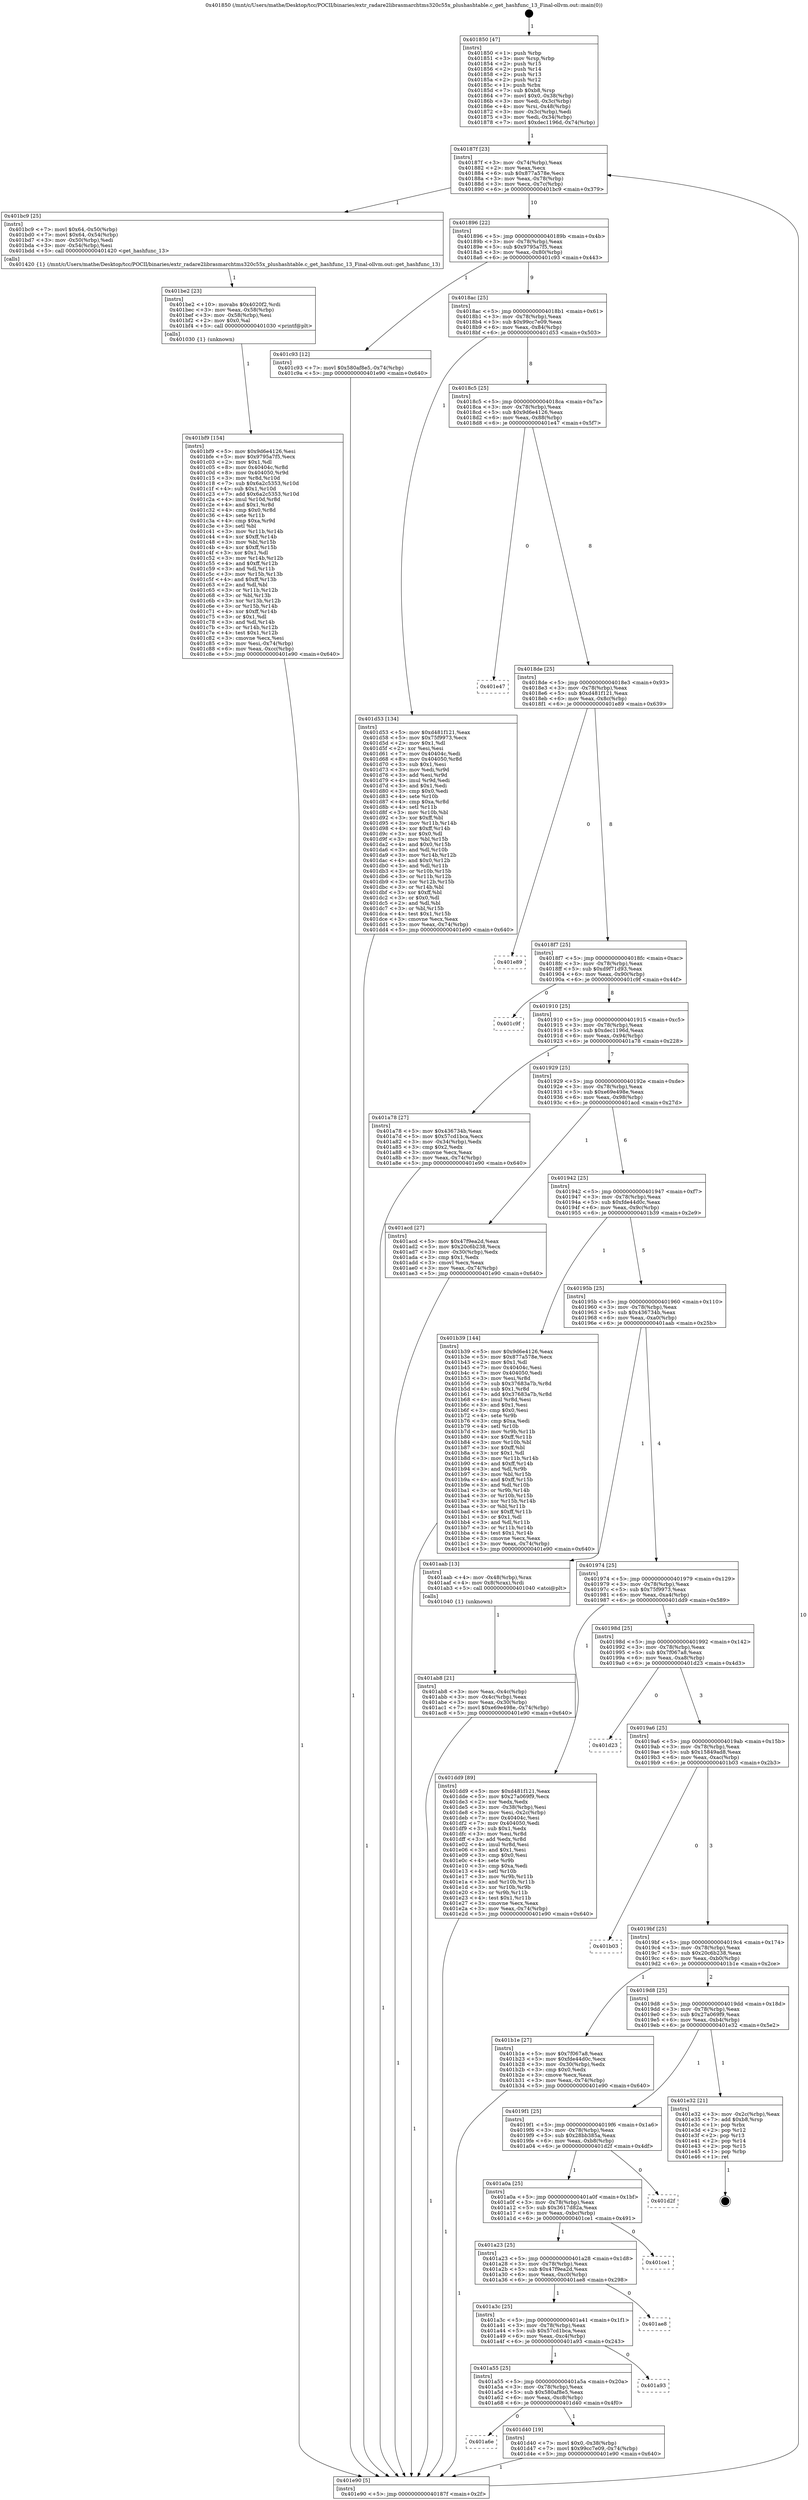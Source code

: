 digraph "0x401850" {
  label = "0x401850 (/mnt/c/Users/mathe/Desktop/tcc/POCII/binaries/extr_radare2librasmarchtms320c55x_plushashtable.c_get_hashfunc_13_Final-ollvm.out::main(0))"
  labelloc = "t"
  node[shape=record]

  Entry [label="",width=0.3,height=0.3,shape=circle,fillcolor=black,style=filled]
  "0x40187f" [label="{
     0x40187f [23]\l
     | [instrs]\l
     &nbsp;&nbsp;0x40187f \<+3\>: mov -0x74(%rbp),%eax\l
     &nbsp;&nbsp;0x401882 \<+2\>: mov %eax,%ecx\l
     &nbsp;&nbsp;0x401884 \<+6\>: sub $0x877a578e,%ecx\l
     &nbsp;&nbsp;0x40188a \<+3\>: mov %eax,-0x78(%rbp)\l
     &nbsp;&nbsp;0x40188d \<+3\>: mov %ecx,-0x7c(%rbp)\l
     &nbsp;&nbsp;0x401890 \<+6\>: je 0000000000401bc9 \<main+0x379\>\l
  }"]
  "0x401bc9" [label="{
     0x401bc9 [25]\l
     | [instrs]\l
     &nbsp;&nbsp;0x401bc9 \<+7\>: movl $0x64,-0x50(%rbp)\l
     &nbsp;&nbsp;0x401bd0 \<+7\>: movl $0x64,-0x54(%rbp)\l
     &nbsp;&nbsp;0x401bd7 \<+3\>: mov -0x50(%rbp),%edi\l
     &nbsp;&nbsp;0x401bda \<+3\>: mov -0x54(%rbp),%esi\l
     &nbsp;&nbsp;0x401bdd \<+5\>: call 0000000000401420 \<get_hashfunc_13\>\l
     | [calls]\l
     &nbsp;&nbsp;0x401420 \{1\} (/mnt/c/Users/mathe/Desktop/tcc/POCII/binaries/extr_radare2librasmarchtms320c55x_plushashtable.c_get_hashfunc_13_Final-ollvm.out::get_hashfunc_13)\l
  }"]
  "0x401896" [label="{
     0x401896 [22]\l
     | [instrs]\l
     &nbsp;&nbsp;0x401896 \<+5\>: jmp 000000000040189b \<main+0x4b\>\l
     &nbsp;&nbsp;0x40189b \<+3\>: mov -0x78(%rbp),%eax\l
     &nbsp;&nbsp;0x40189e \<+5\>: sub $0x9795a7f5,%eax\l
     &nbsp;&nbsp;0x4018a3 \<+3\>: mov %eax,-0x80(%rbp)\l
     &nbsp;&nbsp;0x4018a6 \<+6\>: je 0000000000401c93 \<main+0x443\>\l
  }"]
  Exit [label="",width=0.3,height=0.3,shape=circle,fillcolor=black,style=filled,peripheries=2]
  "0x401c93" [label="{
     0x401c93 [12]\l
     | [instrs]\l
     &nbsp;&nbsp;0x401c93 \<+7\>: movl $0x580af8e5,-0x74(%rbp)\l
     &nbsp;&nbsp;0x401c9a \<+5\>: jmp 0000000000401e90 \<main+0x640\>\l
  }"]
  "0x4018ac" [label="{
     0x4018ac [25]\l
     | [instrs]\l
     &nbsp;&nbsp;0x4018ac \<+5\>: jmp 00000000004018b1 \<main+0x61\>\l
     &nbsp;&nbsp;0x4018b1 \<+3\>: mov -0x78(%rbp),%eax\l
     &nbsp;&nbsp;0x4018b4 \<+5\>: sub $0x99cc7e09,%eax\l
     &nbsp;&nbsp;0x4018b9 \<+6\>: mov %eax,-0x84(%rbp)\l
     &nbsp;&nbsp;0x4018bf \<+6\>: je 0000000000401d53 \<main+0x503\>\l
  }"]
  "0x401a6e" [label="{
     0x401a6e\l
  }", style=dashed]
  "0x401d53" [label="{
     0x401d53 [134]\l
     | [instrs]\l
     &nbsp;&nbsp;0x401d53 \<+5\>: mov $0xd481f121,%eax\l
     &nbsp;&nbsp;0x401d58 \<+5\>: mov $0x75f9973,%ecx\l
     &nbsp;&nbsp;0x401d5d \<+2\>: mov $0x1,%dl\l
     &nbsp;&nbsp;0x401d5f \<+2\>: xor %esi,%esi\l
     &nbsp;&nbsp;0x401d61 \<+7\>: mov 0x40404c,%edi\l
     &nbsp;&nbsp;0x401d68 \<+8\>: mov 0x404050,%r8d\l
     &nbsp;&nbsp;0x401d70 \<+3\>: sub $0x1,%esi\l
     &nbsp;&nbsp;0x401d73 \<+3\>: mov %edi,%r9d\l
     &nbsp;&nbsp;0x401d76 \<+3\>: add %esi,%r9d\l
     &nbsp;&nbsp;0x401d79 \<+4\>: imul %r9d,%edi\l
     &nbsp;&nbsp;0x401d7d \<+3\>: and $0x1,%edi\l
     &nbsp;&nbsp;0x401d80 \<+3\>: cmp $0x0,%edi\l
     &nbsp;&nbsp;0x401d83 \<+4\>: sete %r10b\l
     &nbsp;&nbsp;0x401d87 \<+4\>: cmp $0xa,%r8d\l
     &nbsp;&nbsp;0x401d8b \<+4\>: setl %r11b\l
     &nbsp;&nbsp;0x401d8f \<+3\>: mov %r10b,%bl\l
     &nbsp;&nbsp;0x401d92 \<+3\>: xor $0xff,%bl\l
     &nbsp;&nbsp;0x401d95 \<+3\>: mov %r11b,%r14b\l
     &nbsp;&nbsp;0x401d98 \<+4\>: xor $0xff,%r14b\l
     &nbsp;&nbsp;0x401d9c \<+3\>: xor $0x0,%dl\l
     &nbsp;&nbsp;0x401d9f \<+3\>: mov %bl,%r15b\l
     &nbsp;&nbsp;0x401da2 \<+4\>: and $0x0,%r15b\l
     &nbsp;&nbsp;0x401da6 \<+3\>: and %dl,%r10b\l
     &nbsp;&nbsp;0x401da9 \<+3\>: mov %r14b,%r12b\l
     &nbsp;&nbsp;0x401dac \<+4\>: and $0x0,%r12b\l
     &nbsp;&nbsp;0x401db0 \<+3\>: and %dl,%r11b\l
     &nbsp;&nbsp;0x401db3 \<+3\>: or %r10b,%r15b\l
     &nbsp;&nbsp;0x401db6 \<+3\>: or %r11b,%r12b\l
     &nbsp;&nbsp;0x401db9 \<+3\>: xor %r12b,%r15b\l
     &nbsp;&nbsp;0x401dbc \<+3\>: or %r14b,%bl\l
     &nbsp;&nbsp;0x401dbf \<+3\>: xor $0xff,%bl\l
     &nbsp;&nbsp;0x401dc2 \<+3\>: or $0x0,%dl\l
     &nbsp;&nbsp;0x401dc5 \<+2\>: and %dl,%bl\l
     &nbsp;&nbsp;0x401dc7 \<+3\>: or %bl,%r15b\l
     &nbsp;&nbsp;0x401dca \<+4\>: test $0x1,%r15b\l
     &nbsp;&nbsp;0x401dce \<+3\>: cmovne %ecx,%eax\l
     &nbsp;&nbsp;0x401dd1 \<+3\>: mov %eax,-0x74(%rbp)\l
     &nbsp;&nbsp;0x401dd4 \<+5\>: jmp 0000000000401e90 \<main+0x640\>\l
  }"]
  "0x4018c5" [label="{
     0x4018c5 [25]\l
     | [instrs]\l
     &nbsp;&nbsp;0x4018c5 \<+5\>: jmp 00000000004018ca \<main+0x7a\>\l
     &nbsp;&nbsp;0x4018ca \<+3\>: mov -0x78(%rbp),%eax\l
     &nbsp;&nbsp;0x4018cd \<+5\>: sub $0x9d6e4126,%eax\l
     &nbsp;&nbsp;0x4018d2 \<+6\>: mov %eax,-0x88(%rbp)\l
     &nbsp;&nbsp;0x4018d8 \<+6\>: je 0000000000401e47 \<main+0x5f7\>\l
  }"]
  "0x401d40" [label="{
     0x401d40 [19]\l
     | [instrs]\l
     &nbsp;&nbsp;0x401d40 \<+7\>: movl $0x0,-0x38(%rbp)\l
     &nbsp;&nbsp;0x401d47 \<+7\>: movl $0x99cc7e09,-0x74(%rbp)\l
     &nbsp;&nbsp;0x401d4e \<+5\>: jmp 0000000000401e90 \<main+0x640\>\l
  }"]
  "0x401e47" [label="{
     0x401e47\l
  }", style=dashed]
  "0x4018de" [label="{
     0x4018de [25]\l
     | [instrs]\l
     &nbsp;&nbsp;0x4018de \<+5\>: jmp 00000000004018e3 \<main+0x93\>\l
     &nbsp;&nbsp;0x4018e3 \<+3\>: mov -0x78(%rbp),%eax\l
     &nbsp;&nbsp;0x4018e6 \<+5\>: sub $0xd481f121,%eax\l
     &nbsp;&nbsp;0x4018eb \<+6\>: mov %eax,-0x8c(%rbp)\l
     &nbsp;&nbsp;0x4018f1 \<+6\>: je 0000000000401e89 \<main+0x639\>\l
  }"]
  "0x401a55" [label="{
     0x401a55 [25]\l
     | [instrs]\l
     &nbsp;&nbsp;0x401a55 \<+5\>: jmp 0000000000401a5a \<main+0x20a\>\l
     &nbsp;&nbsp;0x401a5a \<+3\>: mov -0x78(%rbp),%eax\l
     &nbsp;&nbsp;0x401a5d \<+5\>: sub $0x580af8e5,%eax\l
     &nbsp;&nbsp;0x401a62 \<+6\>: mov %eax,-0xc8(%rbp)\l
     &nbsp;&nbsp;0x401a68 \<+6\>: je 0000000000401d40 \<main+0x4f0\>\l
  }"]
  "0x401e89" [label="{
     0x401e89\l
  }", style=dashed]
  "0x4018f7" [label="{
     0x4018f7 [25]\l
     | [instrs]\l
     &nbsp;&nbsp;0x4018f7 \<+5\>: jmp 00000000004018fc \<main+0xac\>\l
     &nbsp;&nbsp;0x4018fc \<+3\>: mov -0x78(%rbp),%eax\l
     &nbsp;&nbsp;0x4018ff \<+5\>: sub $0xd9f71d93,%eax\l
     &nbsp;&nbsp;0x401904 \<+6\>: mov %eax,-0x90(%rbp)\l
     &nbsp;&nbsp;0x40190a \<+6\>: je 0000000000401c9f \<main+0x44f\>\l
  }"]
  "0x401a93" [label="{
     0x401a93\l
  }", style=dashed]
  "0x401c9f" [label="{
     0x401c9f\l
  }", style=dashed]
  "0x401910" [label="{
     0x401910 [25]\l
     | [instrs]\l
     &nbsp;&nbsp;0x401910 \<+5\>: jmp 0000000000401915 \<main+0xc5\>\l
     &nbsp;&nbsp;0x401915 \<+3\>: mov -0x78(%rbp),%eax\l
     &nbsp;&nbsp;0x401918 \<+5\>: sub $0xdec1196d,%eax\l
     &nbsp;&nbsp;0x40191d \<+6\>: mov %eax,-0x94(%rbp)\l
     &nbsp;&nbsp;0x401923 \<+6\>: je 0000000000401a78 \<main+0x228\>\l
  }"]
  "0x401a3c" [label="{
     0x401a3c [25]\l
     | [instrs]\l
     &nbsp;&nbsp;0x401a3c \<+5\>: jmp 0000000000401a41 \<main+0x1f1\>\l
     &nbsp;&nbsp;0x401a41 \<+3\>: mov -0x78(%rbp),%eax\l
     &nbsp;&nbsp;0x401a44 \<+5\>: sub $0x57cd1bca,%eax\l
     &nbsp;&nbsp;0x401a49 \<+6\>: mov %eax,-0xc4(%rbp)\l
     &nbsp;&nbsp;0x401a4f \<+6\>: je 0000000000401a93 \<main+0x243\>\l
  }"]
  "0x401a78" [label="{
     0x401a78 [27]\l
     | [instrs]\l
     &nbsp;&nbsp;0x401a78 \<+5\>: mov $0x436734b,%eax\l
     &nbsp;&nbsp;0x401a7d \<+5\>: mov $0x57cd1bca,%ecx\l
     &nbsp;&nbsp;0x401a82 \<+3\>: mov -0x34(%rbp),%edx\l
     &nbsp;&nbsp;0x401a85 \<+3\>: cmp $0x2,%edx\l
     &nbsp;&nbsp;0x401a88 \<+3\>: cmovne %ecx,%eax\l
     &nbsp;&nbsp;0x401a8b \<+3\>: mov %eax,-0x74(%rbp)\l
     &nbsp;&nbsp;0x401a8e \<+5\>: jmp 0000000000401e90 \<main+0x640\>\l
  }"]
  "0x401929" [label="{
     0x401929 [25]\l
     | [instrs]\l
     &nbsp;&nbsp;0x401929 \<+5\>: jmp 000000000040192e \<main+0xde\>\l
     &nbsp;&nbsp;0x40192e \<+3\>: mov -0x78(%rbp),%eax\l
     &nbsp;&nbsp;0x401931 \<+5\>: sub $0xe69e498e,%eax\l
     &nbsp;&nbsp;0x401936 \<+6\>: mov %eax,-0x98(%rbp)\l
     &nbsp;&nbsp;0x40193c \<+6\>: je 0000000000401acd \<main+0x27d\>\l
  }"]
  "0x401e90" [label="{
     0x401e90 [5]\l
     | [instrs]\l
     &nbsp;&nbsp;0x401e90 \<+5\>: jmp 000000000040187f \<main+0x2f\>\l
  }"]
  "0x401850" [label="{
     0x401850 [47]\l
     | [instrs]\l
     &nbsp;&nbsp;0x401850 \<+1\>: push %rbp\l
     &nbsp;&nbsp;0x401851 \<+3\>: mov %rsp,%rbp\l
     &nbsp;&nbsp;0x401854 \<+2\>: push %r15\l
     &nbsp;&nbsp;0x401856 \<+2\>: push %r14\l
     &nbsp;&nbsp;0x401858 \<+2\>: push %r13\l
     &nbsp;&nbsp;0x40185a \<+2\>: push %r12\l
     &nbsp;&nbsp;0x40185c \<+1\>: push %rbx\l
     &nbsp;&nbsp;0x40185d \<+7\>: sub $0xb8,%rsp\l
     &nbsp;&nbsp;0x401864 \<+7\>: movl $0x0,-0x38(%rbp)\l
     &nbsp;&nbsp;0x40186b \<+3\>: mov %edi,-0x3c(%rbp)\l
     &nbsp;&nbsp;0x40186e \<+4\>: mov %rsi,-0x48(%rbp)\l
     &nbsp;&nbsp;0x401872 \<+3\>: mov -0x3c(%rbp),%edi\l
     &nbsp;&nbsp;0x401875 \<+3\>: mov %edi,-0x34(%rbp)\l
     &nbsp;&nbsp;0x401878 \<+7\>: movl $0xdec1196d,-0x74(%rbp)\l
  }"]
  "0x401ae8" [label="{
     0x401ae8\l
  }", style=dashed]
  "0x401acd" [label="{
     0x401acd [27]\l
     | [instrs]\l
     &nbsp;&nbsp;0x401acd \<+5\>: mov $0x47f9ea2d,%eax\l
     &nbsp;&nbsp;0x401ad2 \<+5\>: mov $0x20c6b238,%ecx\l
     &nbsp;&nbsp;0x401ad7 \<+3\>: mov -0x30(%rbp),%edx\l
     &nbsp;&nbsp;0x401ada \<+3\>: cmp $0x1,%edx\l
     &nbsp;&nbsp;0x401add \<+3\>: cmovl %ecx,%eax\l
     &nbsp;&nbsp;0x401ae0 \<+3\>: mov %eax,-0x74(%rbp)\l
     &nbsp;&nbsp;0x401ae3 \<+5\>: jmp 0000000000401e90 \<main+0x640\>\l
  }"]
  "0x401942" [label="{
     0x401942 [25]\l
     | [instrs]\l
     &nbsp;&nbsp;0x401942 \<+5\>: jmp 0000000000401947 \<main+0xf7\>\l
     &nbsp;&nbsp;0x401947 \<+3\>: mov -0x78(%rbp),%eax\l
     &nbsp;&nbsp;0x40194a \<+5\>: sub $0xfde44d0c,%eax\l
     &nbsp;&nbsp;0x40194f \<+6\>: mov %eax,-0x9c(%rbp)\l
     &nbsp;&nbsp;0x401955 \<+6\>: je 0000000000401b39 \<main+0x2e9\>\l
  }"]
  "0x401a23" [label="{
     0x401a23 [25]\l
     | [instrs]\l
     &nbsp;&nbsp;0x401a23 \<+5\>: jmp 0000000000401a28 \<main+0x1d8\>\l
     &nbsp;&nbsp;0x401a28 \<+3\>: mov -0x78(%rbp),%eax\l
     &nbsp;&nbsp;0x401a2b \<+5\>: sub $0x47f9ea2d,%eax\l
     &nbsp;&nbsp;0x401a30 \<+6\>: mov %eax,-0xc0(%rbp)\l
     &nbsp;&nbsp;0x401a36 \<+6\>: je 0000000000401ae8 \<main+0x298\>\l
  }"]
  "0x401b39" [label="{
     0x401b39 [144]\l
     | [instrs]\l
     &nbsp;&nbsp;0x401b39 \<+5\>: mov $0x9d6e4126,%eax\l
     &nbsp;&nbsp;0x401b3e \<+5\>: mov $0x877a578e,%ecx\l
     &nbsp;&nbsp;0x401b43 \<+2\>: mov $0x1,%dl\l
     &nbsp;&nbsp;0x401b45 \<+7\>: mov 0x40404c,%esi\l
     &nbsp;&nbsp;0x401b4c \<+7\>: mov 0x404050,%edi\l
     &nbsp;&nbsp;0x401b53 \<+3\>: mov %esi,%r8d\l
     &nbsp;&nbsp;0x401b56 \<+7\>: sub $0x37683a7b,%r8d\l
     &nbsp;&nbsp;0x401b5d \<+4\>: sub $0x1,%r8d\l
     &nbsp;&nbsp;0x401b61 \<+7\>: add $0x37683a7b,%r8d\l
     &nbsp;&nbsp;0x401b68 \<+4\>: imul %r8d,%esi\l
     &nbsp;&nbsp;0x401b6c \<+3\>: and $0x1,%esi\l
     &nbsp;&nbsp;0x401b6f \<+3\>: cmp $0x0,%esi\l
     &nbsp;&nbsp;0x401b72 \<+4\>: sete %r9b\l
     &nbsp;&nbsp;0x401b76 \<+3\>: cmp $0xa,%edi\l
     &nbsp;&nbsp;0x401b79 \<+4\>: setl %r10b\l
     &nbsp;&nbsp;0x401b7d \<+3\>: mov %r9b,%r11b\l
     &nbsp;&nbsp;0x401b80 \<+4\>: xor $0xff,%r11b\l
     &nbsp;&nbsp;0x401b84 \<+3\>: mov %r10b,%bl\l
     &nbsp;&nbsp;0x401b87 \<+3\>: xor $0xff,%bl\l
     &nbsp;&nbsp;0x401b8a \<+3\>: xor $0x1,%dl\l
     &nbsp;&nbsp;0x401b8d \<+3\>: mov %r11b,%r14b\l
     &nbsp;&nbsp;0x401b90 \<+4\>: and $0xff,%r14b\l
     &nbsp;&nbsp;0x401b94 \<+3\>: and %dl,%r9b\l
     &nbsp;&nbsp;0x401b97 \<+3\>: mov %bl,%r15b\l
     &nbsp;&nbsp;0x401b9a \<+4\>: and $0xff,%r15b\l
     &nbsp;&nbsp;0x401b9e \<+3\>: and %dl,%r10b\l
     &nbsp;&nbsp;0x401ba1 \<+3\>: or %r9b,%r14b\l
     &nbsp;&nbsp;0x401ba4 \<+3\>: or %r10b,%r15b\l
     &nbsp;&nbsp;0x401ba7 \<+3\>: xor %r15b,%r14b\l
     &nbsp;&nbsp;0x401baa \<+3\>: or %bl,%r11b\l
     &nbsp;&nbsp;0x401bad \<+4\>: xor $0xff,%r11b\l
     &nbsp;&nbsp;0x401bb1 \<+3\>: or $0x1,%dl\l
     &nbsp;&nbsp;0x401bb4 \<+3\>: and %dl,%r11b\l
     &nbsp;&nbsp;0x401bb7 \<+3\>: or %r11b,%r14b\l
     &nbsp;&nbsp;0x401bba \<+4\>: test $0x1,%r14b\l
     &nbsp;&nbsp;0x401bbe \<+3\>: cmovne %ecx,%eax\l
     &nbsp;&nbsp;0x401bc1 \<+3\>: mov %eax,-0x74(%rbp)\l
     &nbsp;&nbsp;0x401bc4 \<+5\>: jmp 0000000000401e90 \<main+0x640\>\l
  }"]
  "0x40195b" [label="{
     0x40195b [25]\l
     | [instrs]\l
     &nbsp;&nbsp;0x40195b \<+5\>: jmp 0000000000401960 \<main+0x110\>\l
     &nbsp;&nbsp;0x401960 \<+3\>: mov -0x78(%rbp),%eax\l
     &nbsp;&nbsp;0x401963 \<+5\>: sub $0x436734b,%eax\l
     &nbsp;&nbsp;0x401968 \<+6\>: mov %eax,-0xa0(%rbp)\l
     &nbsp;&nbsp;0x40196e \<+6\>: je 0000000000401aab \<main+0x25b\>\l
  }"]
  "0x401ce1" [label="{
     0x401ce1\l
  }", style=dashed]
  "0x401aab" [label="{
     0x401aab [13]\l
     | [instrs]\l
     &nbsp;&nbsp;0x401aab \<+4\>: mov -0x48(%rbp),%rax\l
     &nbsp;&nbsp;0x401aaf \<+4\>: mov 0x8(%rax),%rdi\l
     &nbsp;&nbsp;0x401ab3 \<+5\>: call 0000000000401040 \<atoi@plt\>\l
     | [calls]\l
     &nbsp;&nbsp;0x401040 \{1\} (unknown)\l
  }"]
  "0x401974" [label="{
     0x401974 [25]\l
     | [instrs]\l
     &nbsp;&nbsp;0x401974 \<+5\>: jmp 0000000000401979 \<main+0x129\>\l
     &nbsp;&nbsp;0x401979 \<+3\>: mov -0x78(%rbp),%eax\l
     &nbsp;&nbsp;0x40197c \<+5\>: sub $0x75f9973,%eax\l
     &nbsp;&nbsp;0x401981 \<+6\>: mov %eax,-0xa4(%rbp)\l
     &nbsp;&nbsp;0x401987 \<+6\>: je 0000000000401dd9 \<main+0x589\>\l
  }"]
  "0x401ab8" [label="{
     0x401ab8 [21]\l
     | [instrs]\l
     &nbsp;&nbsp;0x401ab8 \<+3\>: mov %eax,-0x4c(%rbp)\l
     &nbsp;&nbsp;0x401abb \<+3\>: mov -0x4c(%rbp),%eax\l
     &nbsp;&nbsp;0x401abe \<+3\>: mov %eax,-0x30(%rbp)\l
     &nbsp;&nbsp;0x401ac1 \<+7\>: movl $0xe69e498e,-0x74(%rbp)\l
     &nbsp;&nbsp;0x401ac8 \<+5\>: jmp 0000000000401e90 \<main+0x640\>\l
  }"]
  "0x401a0a" [label="{
     0x401a0a [25]\l
     | [instrs]\l
     &nbsp;&nbsp;0x401a0a \<+5\>: jmp 0000000000401a0f \<main+0x1bf\>\l
     &nbsp;&nbsp;0x401a0f \<+3\>: mov -0x78(%rbp),%eax\l
     &nbsp;&nbsp;0x401a12 \<+5\>: sub $0x3617d82a,%eax\l
     &nbsp;&nbsp;0x401a17 \<+6\>: mov %eax,-0xbc(%rbp)\l
     &nbsp;&nbsp;0x401a1d \<+6\>: je 0000000000401ce1 \<main+0x491\>\l
  }"]
  "0x401dd9" [label="{
     0x401dd9 [89]\l
     | [instrs]\l
     &nbsp;&nbsp;0x401dd9 \<+5\>: mov $0xd481f121,%eax\l
     &nbsp;&nbsp;0x401dde \<+5\>: mov $0x27a069f9,%ecx\l
     &nbsp;&nbsp;0x401de3 \<+2\>: xor %edx,%edx\l
     &nbsp;&nbsp;0x401de5 \<+3\>: mov -0x38(%rbp),%esi\l
     &nbsp;&nbsp;0x401de8 \<+3\>: mov %esi,-0x2c(%rbp)\l
     &nbsp;&nbsp;0x401deb \<+7\>: mov 0x40404c,%esi\l
     &nbsp;&nbsp;0x401df2 \<+7\>: mov 0x404050,%edi\l
     &nbsp;&nbsp;0x401df9 \<+3\>: sub $0x1,%edx\l
     &nbsp;&nbsp;0x401dfc \<+3\>: mov %esi,%r8d\l
     &nbsp;&nbsp;0x401dff \<+3\>: add %edx,%r8d\l
     &nbsp;&nbsp;0x401e02 \<+4\>: imul %r8d,%esi\l
     &nbsp;&nbsp;0x401e06 \<+3\>: and $0x1,%esi\l
     &nbsp;&nbsp;0x401e09 \<+3\>: cmp $0x0,%esi\l
     &nbsp;&nbsp;0x401e0c \<+4\>: sete %r9b\l
     &nbsp;&nbsp;0x401e10 \<+3\>: cmp $0xa,%edi\l
     &nbsp;&nbsp;0x401e13 \<+4\>: setl %r10b\l
     &nbsp;&nbsp;0x401e17 \<+3\>: mov %r9b,%r11b\l
     &nbsp;&nbsp;0x401e1a \<+3\>: and %r10b,%r11b\l
     &nbsp;&nbsp;0x401e1d \<+3\>: xor %r10b,%r9b\l
     &nbsp;&nbsp;0x401e20 \<+3\>: or %r9b,%r11b\l
     &nbsp;&nbsp;0x401e23 \<+4\>: test $0x1,%r11b\l
     &nbsp;&nbsp;0x401e27 \<+3\>: cmovne %ecx,%eax\l
     &nbsp;&nbsp;0x401e2a \<+3\>: mov %eax,-0x74(%rbp)\l
     &nbsp;&nbsp;0x401e2d \<+5\>: jmp 0000000000401e90 \<main+0x640\>\l
  }"]
  "0x40198d" [label="{
     0x40198d [25]\l
     | [instrs]\l
     &nbsp;&nbsp;0x40198d \<+5\>: jmp 0000000000401992 \<main+0x142\>\l
     &nbsp;&nbsp;0x401992 \<+3\>: mov -0x78(%rbp),%eax\l
     &nbsp;&nbsp;0x401995 \<+5\>: sub $0x7f067a8,%eax\l
     &nbsp;&nbsp;0x40199a \<+6\>: mov %eax,-0xa8(%rbp)\l
     &nbsp;&nbsp;0x4019a0 \<+6\>: je 0000000000401d23 \<main+0x4d3\>\l
  }"]
  "0x401d2f" [label="{
     0x401d2f\l
  }", style=dashed]
  "0x401d23" [label="{
     0x401d23\l
  }", style=dashed]
  "0x4019a6" [label="{
     0x4019a6 [25]\l
     | [instrs]\l
     &nbsp;&nbsp;0x4019a6 \<+5\>: jmp 00000000004019ab \<main+0x15b\>\l
     &nbsp;&nbsp;0x4019ab \<+3\>: mov -0x78(%rbp),%eax\l
     &nbsp;&nbsp;0x4019ae \<+5\>: sub $0x15849ad8,%eax\l
     &nbsp;&nbsp;0x4019b3 \<+6\>: mov %eax,-0xac(%rbp)\l
     &nbsp;&nbsp;0x4019b9 \<+6\>: je 0000000000401b03 \<main+0x2b3\>\l
  }"]
  "0x4019f1" [label="{
     0x4019f1 [25]\l
     | [instrs]\l
     &nbsp;&nbsp;0x4019f1 \<+5\>: jmp 00000000004019f6 \<main+0x1a6\>\l
     &nbsp;&nbsp;0x4019f6 \<+3\>: mov -0x78(%rbp),%eax\l
     &nbsp;&nbsp;0x4019f9 \<+5\>: sub $0x28bb385a,%eax\l
     &nbsp;&nbsp;0x4019fe \<+6\>: mov %eax,-0xb8(%rbp)\l
     &nbsp;&nbsp;0x401a04 \<+6\>: je 0000000000401d2f \<main+0x4df\>\l
  }"]
  "0x401b03" [label="{
     0x401b03\l
  }", style=dashed]
  "0x4019bf" [label="{
     0x4019bf [25]\l
     | [instrs]\l
     &nbsp;&nbsp;0x4019bf \<+5\>: jmp 00000000004019c4 \<main+0x174\>\l
     &nbsp;&nbsp;0x4019c4 \<+3\>: mov -0x78(%rbp),%eax\l
     &nbsp;&nbsp;0x4019c7 \<+5\>: sub $0x20c6b238,%eax\l
     &nbsp;&nbsp;0x4019cc \<+6\>: mov %eax,-0xb0(%rbp)\l
     &nbsp;&nbsp;0x4019d2 \<+6\>: je 0000000000401b1e \<main+0x2ce\>\l
  }"]
  "0x401e32" [label="{
     0x401e32 [21]\l
     | [instrs]\l
     &nbsp;&nbsp;0x401e32 \<+3\>: mov -0x2c(%rbp),%eax\l
     &nbsp;&nbsp;0x401e35 \<+7\>: add $0xb8,%rsp\l
     &nbsp;&nbsp;0x401e3c \<+1\>: pop %rbx\l
     &nbsp;&nbsp;0x401e3d \<+2\>: pop %r12\l
     &nbsp;&nbsp;0x401e3f \<+2\>: pop %r13\l
     &nbsp;&nbsp;0x401e41 \<+2\>: pop %r14\l
     &nbsp;&nbsp;0x401e43 \<+2\>: pop %r15\l
     &nbsp;&nbsp;0x401e45 \<+1\>: pop %rbp\l
     &nbsp;&nbsp;0x401e46 \<+1\>: ret\l
  }"]
  "0x401b1e" [label="{
     0x401b1e [27]\l
     | [instrs]\l
     &nbsp;&nbsp;0x401b1e \<+5\>: mov $0x7f067a8,%eax\l
     &nbsp;&nbsp;0x401b23 \<+5\>: mov $0xfde44d0c,%ecx\l
     &nbsp;&nbsp;0x401b28 \<+3\>: mov -0x30(%rbp),%edx\l
     &nbsp;&nbsp;0x401b2b \<+3\>: cmp $0x0,%edx\l
     &nbsp;&nbsp;0x401b2e \<+3\>: cmove %ecx,%eax\l
     &nbsp;&nbsp;0x401b31 \<+3\>: mov %eax,-0x74(%rbp)\l
     &nbsp;&nbsp;0x401b34 \<+5\>: jmp 0000000000401e90 \<main+0x640\>\l
  }"]
  "0x4019d8" [label="{
     0x4019d8 [25]\l
     | [instrs]\l
     &nbsp;&nbsp;0x4019d8 \<+5\>: jmp 00000000004019dd \<main+0x18d\>\l
     &nbsp;&nbsp;0x4019dd \<+3\>: mov -0x78(%rbp),%eax\l
     &nbsp;&nbsp;0x4019e0 \<+5\>: sub $0x27a069f9,%eax\l
     &nbsp;&nbsp;0x4019e5 \<+6\>: mov %eax,-0xb4(%rbp)\l
     &nbsp;&nbsp;0x4019eb \<+6\>: je 0000000000401e32 \<main+0x5e2\>\l
  }"]
  "0x401be2" [label="{
     0x401be2 [23]\l
     | [instrs]\l
     &nbsp;&nbsp;0x401be2 \<+10\>: movabs $0x4020f2,%rdi\l
     &nbsp;&nbsp;0x401bec \<+3\>: mov %eax,-0x58(%rbp)\l
     &nbsp;&nbsp;0x401bef \<+3\>: mov -0x58(%rbp),%esi\l
     &nbsp;&nbsp;0x401bf2 \<+2\>: mov $0x0,%al\l
     &nbsp;&nbsp;0x401bf4 \<+5\>: call 0000000000401030 \<printf@plt\>\l
     | [calls]\l
     &nbsp;&nbsp;0x401030 \{1\} (unknown)\l
  }"]
  "0x401bf9" [label="{
     0x401bf9 [154]\l
     | [instrs]\l
     &nbsp;&nbsp;0x401bf9 \<+5\>: mov $0x9d6e4126,%esi\l
     &nbsp;&nbsp;0x401bfe \<+5\>: mov $0x9795a7f5,%ecx\l
     &nbsp;&nbsp;0x401c03 \<+2\>: mov $0x1,%dl\l
     &nbsp;&nbsp;0x401c05 \<+8\>: mov 0x40404c,%r8d\l
     &nbsp;&nbsp;0x401c0d \<+8\>: mov 0x404050,%r9d\l
     &nbsp;&nbsp;0x401c15 \<+3\>: mov %r8d,%r10d\l
     &nbsp;&nbsp;0x401c18 \<+7\>: sub $0x6a2c5353,%r10d\l
     &nbsp;&nbsp;0x401c1f \<+4\>: sub $0x1,%r10d\l
     &nbsp;&nbsp;0x401c23 \<+7\>: add $0x6a2c5353,%r10d\l
     &nbsp;&nbsp;0x401c2a \<+4\>: imul %r10d,%r8d\l
     &nbsp;&nbsp;0x401c2e \<+4\>: and $0x1,%r8d\l
     &nbsp;&nbsp;0x401c32 \<+4\>: cmp $0x0,%r8d\l
     &nbsp;&nbsp;0x401c36 \<+4\>: sete %r11b\l
     &nbsp;&nbsp;0x401c3a \<+4\>: cmp $0xa,%r9d\l
     &nbsp;&nbsp;0x401c3e \<+3\>: setl %bl\l
     &nbsp;&nbsp;0x401c41 \<+3\>: mov %r11b,%r14b\l
     &nbsp;&nbsp;0x401c44 \<+4\>: xor $0xff,%r14b\l
     &nbsp;&nbsp;0x401c48 \<+3\>: mov %bl,%r15b\l
     &nbsp;&nbsp;0x401c4b \<+4\>: xor $0xff,%r15b\l
     &nbsp;&nbsp;0x401c4f \<+3\>: xor $0x1,%dl\l
     &nbsp;&nbsp;0x401c52 \<+3\>: mov %r14b,%r12b\l
     &nbsp;&nbsp;0x401c55 \<+4\>: and $0xff,%r12b\l
     &nbsp;&nbsp;0x401c59 \<+3\>: and %dl,%r11b\l
     &nbsp;&nbsp;0x401c5c \<+3\>: mov %r15b,%r13b\l
     &nbsp;&nbsp;0x401c5f \<+4\>: and $0xff,%r13b\l
     &nbsp;&nbsp;0x401c63 \<+2\>: and %dl,%bl\l
     &nbsp;&nbsp;0x401c65 \<+3\>: or %r11b,%r12b\l
     &nbsp;&nbsp;0x401c68 \<+3\>: or %bl,%r13b\l
     &nbsp;&nbsp;0x401c6b \<+3\>: xor %r13b,%r12b\l
     &nbsp;&nbsp;0x401c6e \<+3\>: or %r15b,%r14b\l
     &nbsp;&nbsp;0x401c71 \<+4\>: xor $0xff,%r14b\l
     &nbsp;&nbsp;0x401c75 \<+3\>: or $0x1,%dl\l
     &nbsp;&nbsp;0x401c78 \<+3\>: and %dl,%r14b\l
     &nbsp;&nbsp;0x401c7b \<+3\>: or %r14b,%r12b\l
     &nbsp;&nbsp;0x401c7e \<+4\>: test $0x1,%r12b\l
     &nbsp;&nbsp;0x401c82 \<+3\>: cmovne %ecx,%esi\l
     &nbsp;&nbsp;0x401c85 \<+3\>: mov %esi,-0x74(%rbp)\l
     &nbsp;&nbsp;0x401c88 \<+6\>: mov %eax,-0xcc(%rbp)\l
     &nbsp;&nbsp;0x401c8e \<+5\>: jmp 0000000000401e90 \<main+0x640\>\l
  }"]
  Entry -> "0x401850" [label=" 1"]
  "0x40187f" -> "0x401bc9" [label=" 1"]
  "0x40187f" -> "0x401896" [label=" 10"]
  "0x401e32" -> Exit [label=" 1"]
  "0x401896" -> "0x401c93" [label=" 1"]
  "0x401896" -> "0x4018ac" [label=" 9"]
  "0x401dd9" -> "0x401e90" [label=" 1"]
  "0x4018ac" -> "0x401d53" [label=" 1"]
  "0x4018ac" -> "0x4018c5" [label=" 8"]
  "0x401d53" -> "0x401e90" [label=" 1"]
  "0x4018c5" -> "0x401e47" [label=" 0"]
  "0x4018c5" -> "0x4018de" [label=" 8"]
  "0x401d40" -> "0x401e90" [label=" 1"]
  "0x4018de" -> "0x401e89" [label=" 0"]
  "0x4018de" -> "0x4018f7" [label=" 8"]
  "0x401a55" -> "0x401d40" [label=" 1"]
  "0x4018f7" -> "0x401c9f" [label=" 0"]
  "0x4018f7" -> "0x401910" [label=" 8"]
  "0x401a55" -> "0x401a6e" [label=" 0"]
  "0x401910" -> "0x401a78" [label=" 1"]
  "0x401910" -> "0x401929" [label=" 7"]
  "0x401a78" -> "0x401e90" [label=" 1"]
  "0x401850" -> "0x40187f" [label=" 1"]
  "0x401e90" -> "0x40187f" [label=" 10"]
  "0x401a3c" -> "0x401a93" [label=" 0"]
  "0x401929" -> "0x401acd" [label=" 1"]
  "0x401929" -> "0x401942" [label=" 6"]
  "0x401a3c" -> "0x401a55" [label=" 1"]
  "0x401942" -> "0x401b39" [label=" 1"]
  "0x401942" -> "0x40195b" [label=" 5"]
  "0x401a23" -> "0x401ae8" [label=" 0"]
  "0x40195b" -> "0x401aab" [label=" 1"]
  "0x40195b" -> "0x401974" [label=" 4"]
  "0x401aab" -> "0x401ab8" [label=" 1"]
  "0x401ab8" -> "0x401e90" [label=" 1"]
  "0x401acd" -> "0x401e90" [label=" 1"]
  "0x401a23" -> "0x401a3c" [label=" 1"]
  "0x401974" -> "0x401dd9" [label=" 1"]
  "0x401974" -> "0x40198d" [label=" 3"]
  "0x401a0a" -> "0x401ce1" [label=" 0"]
  "0x40198d" -> "0x401d23" [label=" 0"]
  "0x40198d" -> "0x4019a6" [label=" 3"]
  "0x401a0a" -> "0x401a23" [label=" 1"]
  "0x4019a6" -> "0x401b03" [label=" 0"]
  "0x4019a6" -> "0x4019bf" [label=" 3"]
  "0x4019f1" -> "0x401d2f" [label=" 0"]
  "0x4019bf" -> "0x401b1e" [label=" 1"]
  "0x4019bf" -> "0x4019d8" [label=" 2"]
  "0x401b1e" -> "0x401e90" [label=" 1"]
  "0x401b39" -> "0x401e90" [label=" 1"]
  "0x401bc9" -> "0x401be2" [label=" 1"]
  "0x401be2" -> "0x401bf9" [label=" 1"]
  "0x401bf9" -> "0x401e90" [label=" 1"]
  "0x401c93" -> "0x401e90" [label=" 1"]
  "0x4019f1" -> "0x401a0a" [label=" 1"]
  "0x4019d8" -> "0x401e32" [label=" 1"]
  "0x4019d8" -> "0x4019f1" [label=" 1"]
}
